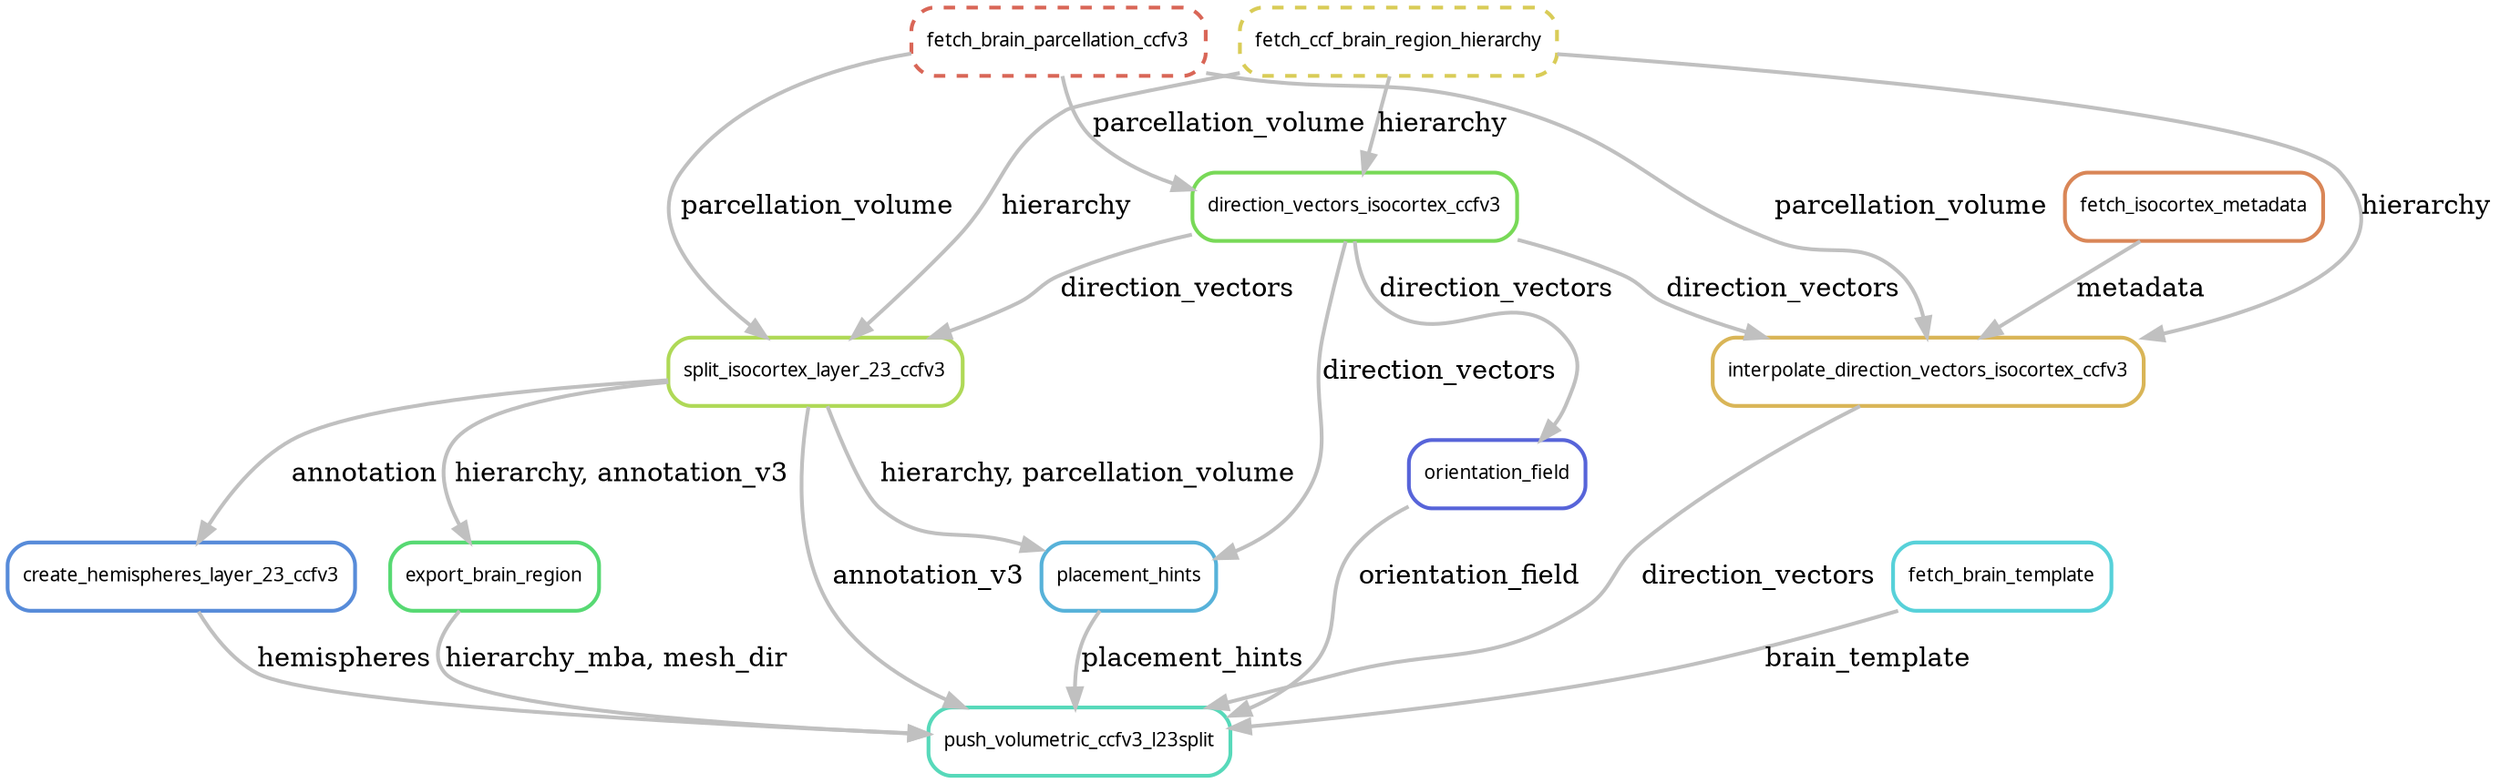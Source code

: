 digraph snakemake_dag {
    graph[bgcolor=white, margin=0];
    node[shape=box, style=rounded, fontname=sans,                 fontsize=10, penwidth=2];
    edge[penwidth=2, color=grey];
	0[label = "push_volumetric_ccfv3_l23split", color = "0.46 0.6 0.85", style="rounded"];
	1[label = "export_brain_region", color = "0.37 0.6 0.85", style="rounded"];
	2[label = "split_isocortex_layer_23_ccfv3", color = "0.22 0.6 0.85", style="rounded"];
	3[label = "fetch_ccf_brain_region_hierarchy", color = "0.15 0.6 0.85", style="rounded,dashed"];
	4[label = "fetch_brain_parcellation_ccfv3", color = "0.02 0.6 0.85", style="rounded,dashed"];
	5[label = "direction_vectors_isocortex_ccfv3", color = "0.29 0.6 0.85", style="rounded"];
	6[label = "fetch_brain_template", color = "0.51 0.6 0.85", style="rounded"];
	7[label = "create_hemispheres_layer_23_ccfv3", color = "0.60 0.6 0.85", style="rounded"];
	8[label = "placement_hints", color = "0.55 0.6 0.85", style="rounded"];
	9[label = "interpolate_direction_vectors_isocortex_ccfv3", color = "0.12 0.6 0.85", style="rounded"];
	10[label = "fetch_isocortex_metadata", color = "0.06 0.6 0.85", style="rounded"];
	11[label = "orientation_field", color = "0.65 0.6 0.85", style="rounded"];
	1 -> 0 [label="hierarchy_mba, mesh_dir"];
	6 -> 0 [label="brain_template"];
	2 -> 0 [label="annotation_v3"];
	7 -> 0 [label="hemispheres"];
	8 -> 0 [label="placement_hints"];
	9 -> 0 [label="direction_vectors"];
	11 -> 0 [label="orientation_field"];
	2 -> 1 [label="hierarchy, annotation_v3"];
	3 -> 2 [label="hierarchy"];
	4 -> 2 [label="parcellation_volume"];
	5 -> 2 [label="direction_vectors"];
	4 -> 5 [label="parcellation_volume"];
	3 -> 5 [label="hierarchy"];
	2 -> 7 [label="annotation"];
	2 -> 8 [label="hierarchy, parcellation_volume"];
	5 -> 8 [label="direction_vectors"];
	4 -> 9 [label="parcellation_volume"];
	3 -> 9 [label="hierarchy"];
	5 -> 9 [label="direction_vectors"];
	10 -> 9 [label="metadata"];
	5 -> 11 [label="direction_vectors"];
}            

